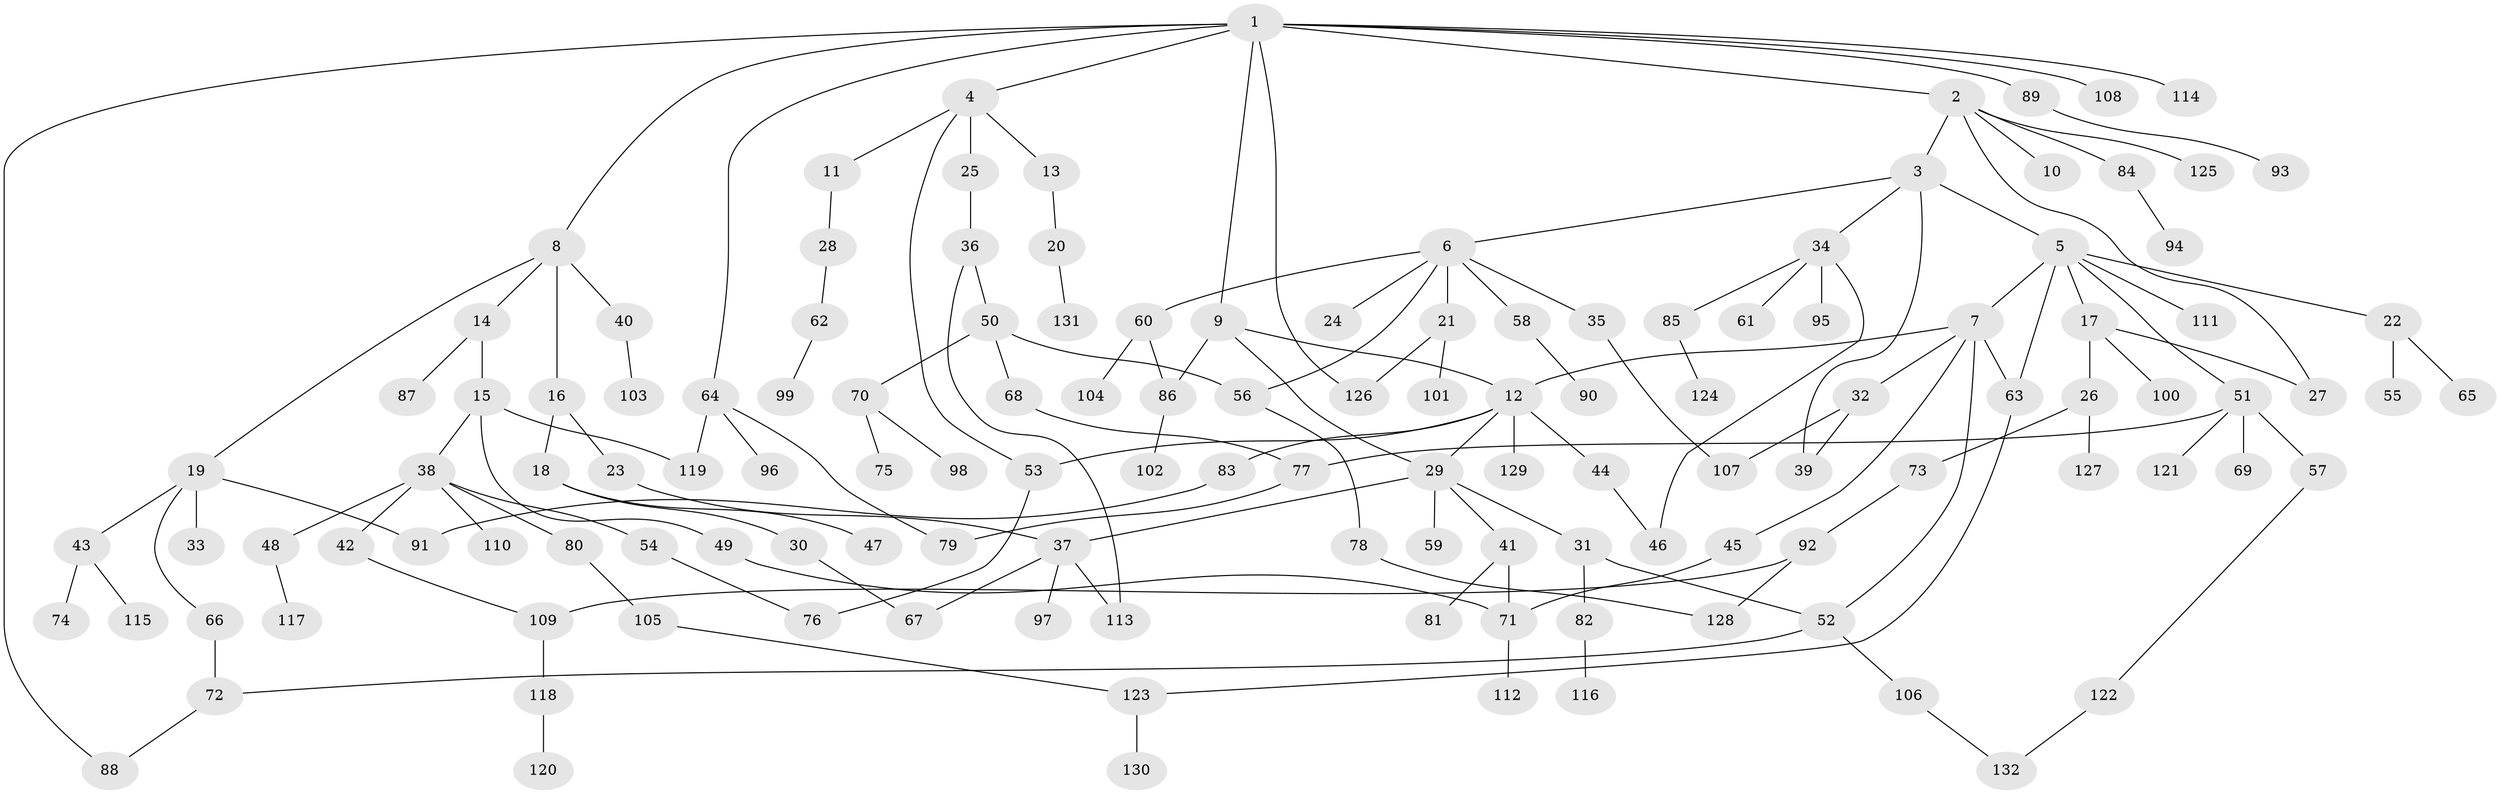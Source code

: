 // Generated by graph-tools (version 1.1) at 2025/25/03/09/25 03:25:26]
// undirected, 132 vertices, 159 edges
graph export_dot {
graph [start="1"]
  node [color=gray90,style=filled];
  1;
  2;
  3;
  4;
  5;
  6;
  7;
  8;
  9;
  10;
  11;
  12;
  13;
  14;
  15;
  16;
  17;
  18;
  19;
  20;
  21;
  22;
  23;
  24;
  25;
  26;
  27;
  28;
  29;
  30;
  31;
  32;
  33;
  34;
  35;
  36;
  37;
  38;
  39;
  40;
  41;
  42;
  43;
  44;
  45;
  46;
  47;
  48;
  49;
  50;
  51;
  52;
  53;
  54;
  55;
  56;
  57;
  58;
  59;
  60;
  61;
  62;
  63;
  64;
  65;
  66;
  67;
  68;
  69;
  70;
  71;
  72;
  73;
  74;
  75;
  76;
  77;
  78;
  79;
  80;
  81;
  82;
  83;
  84;
  85;
  86;
  87;
  88;
  89;
  90;
  91;
  92;
  93;
  94;
  95;
  96;
  97;
  98;
  99;
  100;
  101;
  102;
  103;
  104;
  105;
  106;
  107;
  108;
  109;
  110;
  111;
  112;
  113;
  114;
  115;
  116;
  117;
  118;
  119;
  120;
  121;
  122;
  123;
  124;
  125;
  126;
  127;
  128;
  129;
  130;
  131;
  132;
  1 -- 2;
  1 -- 4;
  1 -- 8;
  1 -- 9;
  1 -- 64;
  1 -- 89;
  1 -- 108;
  1 -- 114;
  1 -- 88;
  1 -- 126;
  2 -- 3;
  2 -- 10;
  2 -- 84;
  2 -- 125;
  2 -- 27;
  3 -- 5;
  3 -- 6;
  3 -- 34;
  3 -- 39;
  4 -- 11;
  4 -- 13;
  4 -- 25;
  4 -- 53;
  5 -- 7;
  5 -- 17;
  5 -- 22;
  5 -- 51;
  5 -- 111;
  5 -- 63;
  6 -- 21;
  6 -- 24;
  6 -- 35;
  6 -- 56;
  6 -- 58;
  6 -- 60;
  7 -- 12;
  7 -- 32;
  7 -- 45;
  7 -- 63;
  7 -- 52;
  8 -- 14;
  8 -- 16;
  8 -- 19;
  8 -- 40;
  9 -- 12;
  9 -- 29;
  9 -- 86;
  11 -- 28;
  12 -- 29;
  12 -- 44;
  12 -- 53;
  12 -- 83;
  12 -- 129;
  13 -- 20;
  14 -- 15;
  14 -- 87;
  15 -- 38;
  15 -- 49;
  15 -- 119;
  16 -- 18;
  16 -- 23;
  17 -- 26;
  17 -- 27;
  17 -- 100;
  18 -- 30;
  18 -- 47;
  19 -- 33;
  19 -- 43;
  19 -- 66;
  19 -- 91;
  20 -- 131;
  21 -- 101;
  21 -- 126;
  22 -- 55;
  22 -- 65;
  23 -- 37;
  25 -- 36;
  26 -- 73;
  26 -- 127;
  28 -- 62;
  29 -- 31;
  29 -- 37;
  29 -- 41;
  29 -- 59;
  30 -- 67;
  31 -- 52;
  31 -- 82;
  32 -- 39;
  32 -- 107;
  34 -- 61;
  34 -- 85;
  34 -- 95;
  34 -- 46;
  35 -- 107;
  36 -- 50;
  36 -- 113;
  37 -- 67;
  37 -- 97;
  37 -- 113;
  38 -- 42;
  38 -- 48;
  38 -- 54;
  38 -- 80;
  38 -- 110;
  40 -- 103;
  41 -- 71;
  41 -- 81;
  42 -- 109;
  43 -- 74;
  43 -- 115;
  44 -- 46;
  45 -- 71;
  48 -- 117;
  49 -- 71;
  50 -- 68;
  50 -- 70;
  50 -- 56;
  51 -- 57;
  51 -- 69;
  51 -- 77;
  51 -- 121;
  52 -- 72;
  52 -- 106;
  53 -- 76;
  54 -- 76;
  56 -- 78;
  57 -- 122;
  58 -- 90;
  60 -- 86;
  60 -- 104;
  62 -- 99;
  63 -- 123;
  64 -- 79;
  64 -- 96;
  64 -- 119;
  66 -- 72;
  68 -- 77;
  70 -- 75;
  70 -- 98;
  71 -- 112;
  72 -- 88;
  73 -- 92;
  77 -- 79;
  78 -- 128;
  80 -- 105;
  82 -- 116;
  83 -- 91;
  84 -- 94;
  85 -- 124;
  86 -- 102;
  89 -- 93;
  92 -- 109;
  92 -- 128;
  105 -- 123;
  106 -- 132;
  109 -- 118;
  118 -- 120;
  122 -- 132;
  123 -- 130;
}
